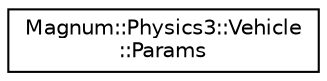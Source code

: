 digraph "圖形化之類別階層"
{
  edge [fontname="Helvetica",fontsize="10",labelfontname="Helvetica",labelfontsize="10"];
  node [fontname="Helvetica",fontsize="10",shape=record];
  rankdir="LR";
  Node1 [label="Magnum::Physics3::Vehicle\l::Params",height=0.2,width=0.4,color="black", fillcolor="white", style="filled",URL="$class_magnum_1_1_physics3_1_1_vehicle_1_1_params.html"];
}
